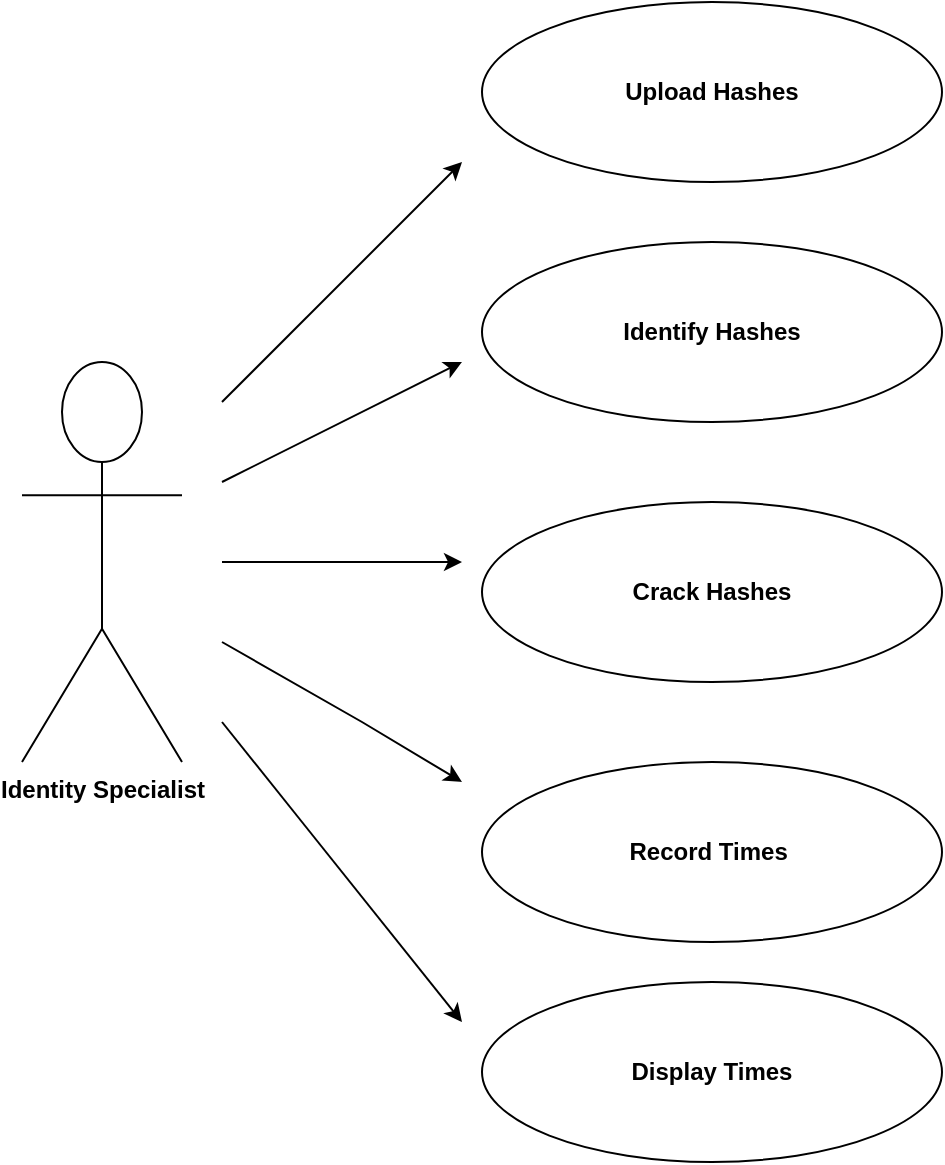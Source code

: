 <mxfile version="24.2.5" type="device">
  <diagram name="Page-1" id="EsO58D3B_5TVYcV2yP_O">
    <mxGraphModel dx="1002" dy="699" grid="1" gridSize="10" guides="1" tooltips="1" connect="1" arrows="1" fold="1" page="1" pageScale="1" pageWidth="850" pageHeight="1100" math="0" shadow="0">
      <root>
        <mxCell id="0" />
        <mxCell id="1" parent="0" />
        <mxCell id="gE-xLEFFGnH_shSCTfcU-1" value="Upload Hashes" style="ellipse;whiteSpace=wrap;html=1;fontStyle=1" vertex="1" parent="1">
          <mxGeometry x="330" y="40" width="230" height="90" as="geometry" />
        </mxCell>
        <mxCell id="gE-xLEFFGnH_shSCTfcU-3" value="&lt;b&gt;Display Times&lt;/b&gt;" style="ellipse;whiteSpace=wrap;html=1;" vertex="1" parent="1">
          <mxGeometry x="330" y="530" width="230" height="90" as="geometry" />
        </mxCell>
        <mxCell id="gE-xLEFFGnH_shSCTfcU-4" value="Identify Hashes" style="ellipse;whiteSpace=wrap;html=1;fontStyle=1" vertex="1" parent="1">
          <mxGeometry x="330" y="160" width="230" height="90" as="geometry" />
        </mxCell>
        <mxCell id="gE-xLEFFGnH_shSCTfcU-5" value="Crack Hashes" style="ellipse;whiteSpace=wrap;html=1;fontStyle=1" vertex="1" parent="1">
          <mxGeometry x="330" y="290" width="230" height="90" as="geometry" />
        </mxCell>
        <mxCell id="gE-xLEFFGnH_shSCTfcU-6" value="&lt;b&gt;Record Times&amp;nbsp;&lt;/b&gt;" style="ellipse;whiteSpace=wrap;html=1;" vertex="1" parent="1">
          <mxGeometry x="330" y="420" width="230" height="90" as="geometry" />
        </mxCell>
        <mxCell id="gE-xLEFFGnH_shSCTfcU-7" value="I&lt;span&gt;dentity Specialist&lt;/span&gt;" style="shape=umlActor;verticalLabelPosition=bottom;verticalAlign=top;html=1;outlineConnect=0;fontStyle=1" vertex="1" parent="1">
          <mxGeometry x="100" y="220" width="80" height="200" as="geometry" />
        </mxCell>
        <mxCell id="gE-xLEFFGnH_shSCTfcU-13" value="" style="endArrow=classic;html=1;rounded=0;" edge="1" parent="1">
          <mxGeometry width="50" height="50" relative="1" as="geometry">
            <mxPoint x="200" y="240" as="sourcePoint" />
            <mxPoint x="320" y="120" as="targetPoint" />
          </mxGeometry>
        </mxCell>
        <mxCell id="gE-xLEFFGnH_shSCTfcU-14" value="" style="endArrow=classic;html=1;rounded=0;" edge="1" parent="1">
          <mxGeometry width="50" height="50" relative="1" as="geometry">
            <mxPoint x="200" y="320" as="sourcePoint" />
            <mxPoint x="320" y="320" as="targetPoint" />
            <Array as="points">
              <mxPoint x="260" y="320" />
            </Array>
          </mxGeometry>
        </mxCell>
        <mxCell id="gE-xLEFFGnH_shSCTfcU-15" value="" style="endArrow=classic;html=1;rounded=0;" edge="1" parent="1">
          <mxGeometry width="50" height="50" relative="1" as="geometry">
            <mxPoint x="200" y="360" as="sourcePoint" />
            <mxPoint x="320" y="430" as="targetPoint" />
            <Array as="points">
              <mxPoint x="270" y="400" />
            </Array>
          </mxGeometry>
        </mxCell>
        <mxCell id="gE-xLEFFGnH_shSCTfcU-16" value="" style="endArrow=classic;html=1;rounded=0;" edge="1" parent="1">
          <mxGeometry width="50" height="50" relative="1" as="geometry">
            <mxPoint x="200" y="400" as="sourcePoint" />
            <mxPoint x="320" y="550" as="targetPoint" />
            <Array as="points">
              <mxPoint x="240" y="450" />
            </Array>
          </mxGeometry>
        </mxCell>
        <mxCell id="gE-xLEFFGnH_shSCTfcU-17" value="" style="endArrow=classic;html=1;rounded=0;" edge="1" parent="1">
          <mxGeometry width="50" height="50" relative="1" as="geometry">
            <mxPoint x="200" y="280" as="sourcePoint" />
            <mxPoint x="320" y="220" as="targetPoint" />
            <Array as="points" />
          </mxGeometry>
        </mxCell>
      </root>
    </mxGraphModel>
  </diagram>
</mxfile>
